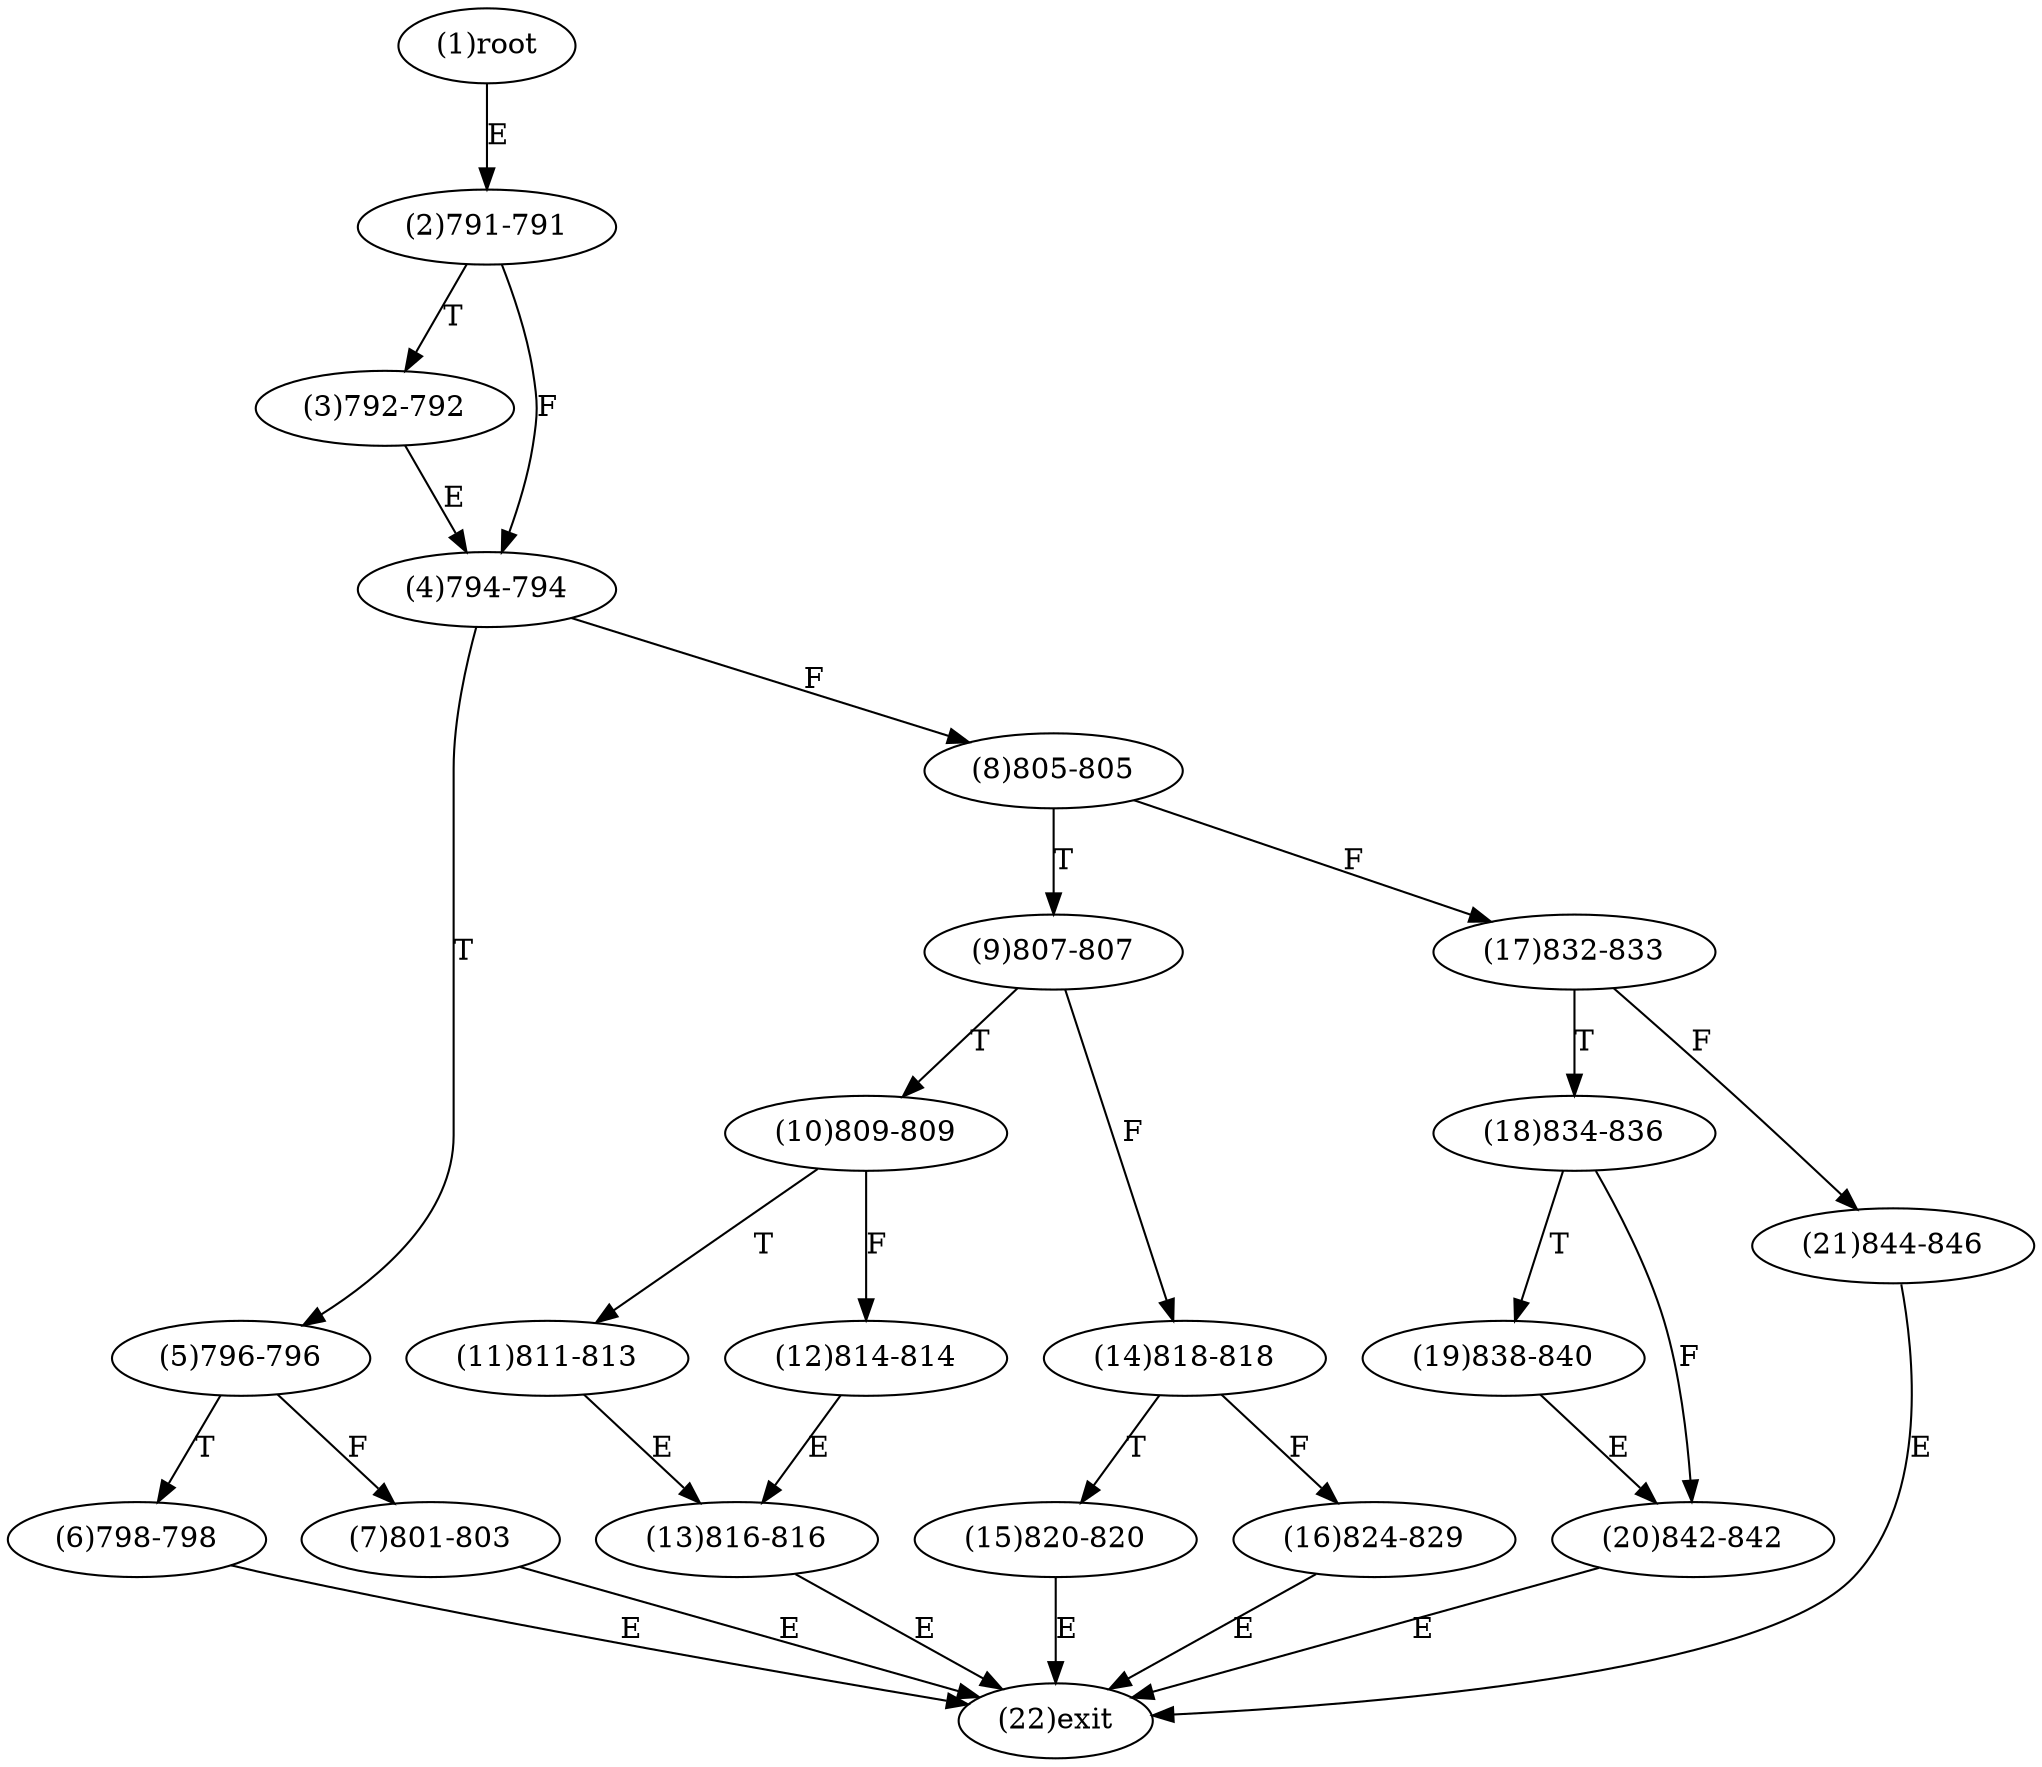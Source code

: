digraph "" { 
1[ label="(1)root"];
2[ label="(2)791-791"];
3[ label="(3)792-792"];
4[ label="(4)794-794"];
5[ label="(5)796-796"];
6[ label="(6)798-798"];
7[ label="(7)801-803"];
8[ label="(8)805-805"];
9[ label="(9)807-807"];
10[ label="(10)809-809"];
11[ label="(11)811-813"];
12[ label="(12)814-814"];
13[ label="(13)816-816"];
14[ label="(14)818-818"];
15[ label="(15)820-820"];
17[ label="(17)832-833"];
16[ label="(16)824-829"];
19[ label="(19)838-840"];
18[ label="(18)834-836"];
21[ label="(21)844-846"];
20[ label="(20)842-842"];
22[ label="(22)exit"];
1->2[ label="E"];
2->4[ label="F"];
2->3[ label="T"];
3->4[ label="E"];
4->8[ label="F"];
4->5[ label="T"];
5->7[ label="F"];
5->6[ label="T"];
6->22[ label="E"];
7->22[ label="E"];
8->17[ label="F"];
8->9[ label="T"];
9->14[ label="F"];
9->10[ label="T"];
10->12[ label="F"];
10->11[ label="T"];
11->13[ label="E"];
12->13[ label="E"];
13->22[ label="E"];
14->16[ label="F"];
14->15[ label="T"];
15->22[ label="E"];
16->22[ label="E"];
17->21[ label="F"];
17->18[ label="T"];
18->20[ label="F"];
18->19[ label="T"];
19->20[ label="E"];
20->22[ label="E"];
21->22[ label="E"];
}
